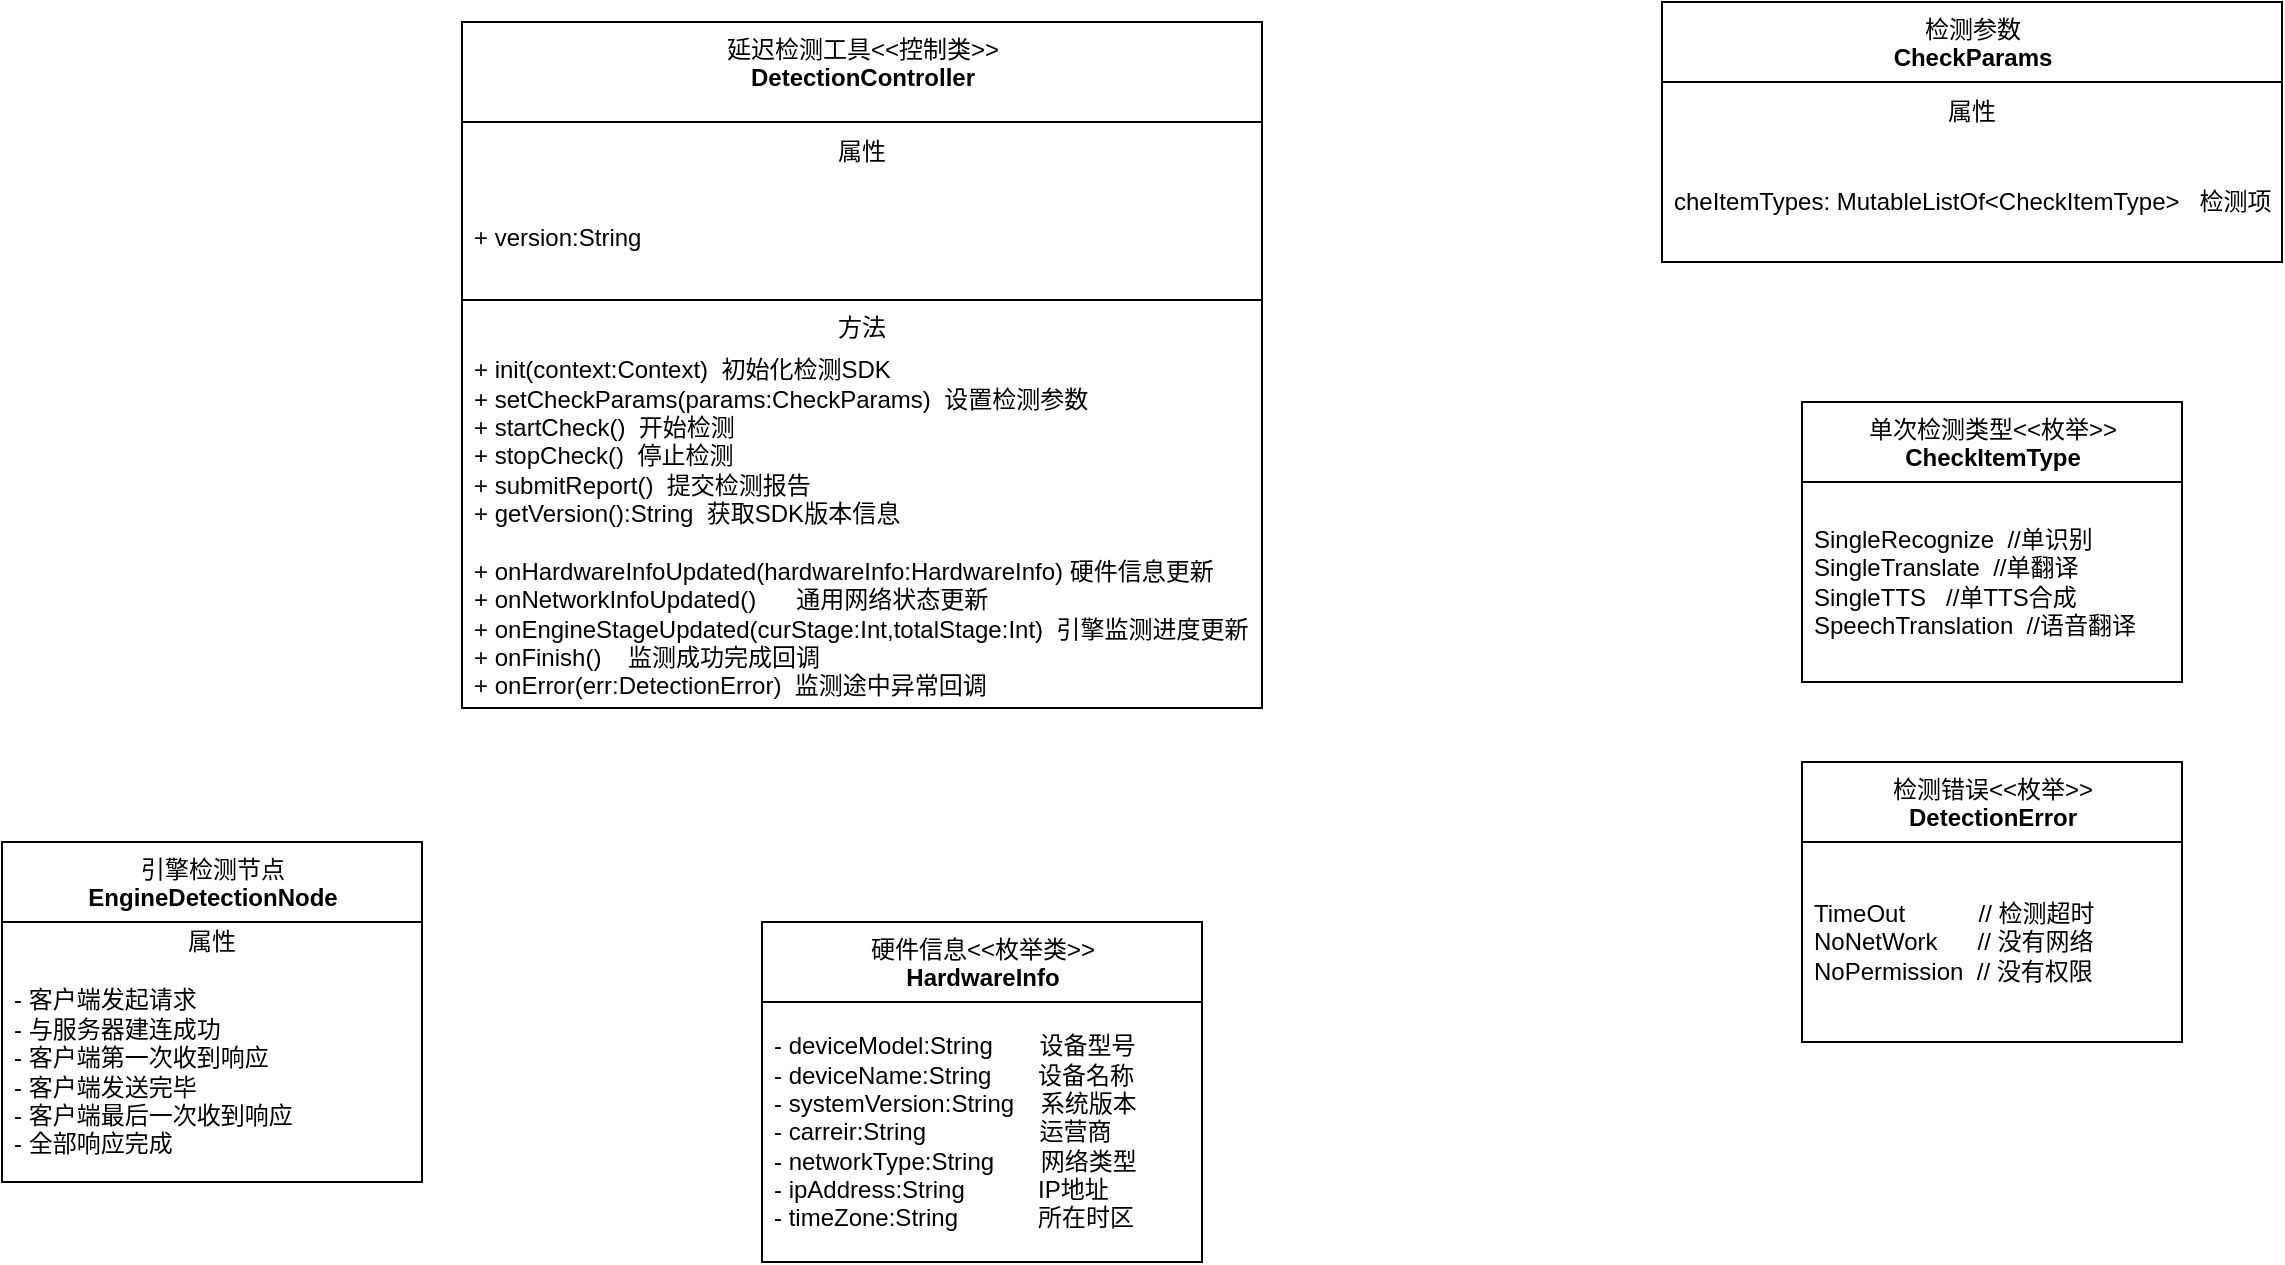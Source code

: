<mxfile>
    <diagram id="C226EM1P9D3wBFUWGkVr" name="第 1 页">
        <mxGraphModel dx="934" dy="680" grid="1" gridSize="10" guides="1" tooltips="1" connect="1" arrows="1" fold="1" page="1" pageScale="1" pageWidth="4681" pageHeight="3300" math="0" shadow="0">
            <root>
                <mxCell id="0"/>
                <mxCell id="1" parent="0"/>
                <mxCell id="2" value="延迟检测工具&amp;lt;&amp;lt;控制类&amp;gt;&amp;gt;&lt;br&gt;&lt;b&gt;DetectionController&lt;/b&gt;" style="swimlane;fontStyle=0;align=center;verticalAlign=top;childLayout=stackLayout;horizontal=1;startSize=50;horizontalStack=0;resizeParent=1;resizeParentMax=0;resizeLast=0;collapsible=0;marginBottom=0;html=1;" vertex="1" parent="1">
                    <mxGeometry x="1700" y="1940" width="400" height="343" as="geometry"/>
                </mxCell>
                <mxCell id="3" value="属性" style="text;html=1;strokeColor=none;fillColor=none;align=center;verticalAlign=middle;spacingLeft=4;spacingRight=4;overflow=hidden;rotatable=0;points=[[0,0.5],[1,0.5]];portConstraint=eastwest;" vertex="1" parent="2">
                    <mxGeometry y="50" width="400" height="30" as="geometry"/>
                </mxCell>
                <mxCell id="4" value="+ version:String" style="text;html=1;strokeColor=none;fillColor=none;align=left;verticalAlign=middle;spacingLeft=4;spacingRight=4;overflow=hidden;rotatable=0;points=[[0,0.5],[1,0.5]];portConstraint=eastwest;" vertex="1" parent="2">
                    <mxGeometry y="80" width="400" height="55" as="geometry"/>
                </mxCell>
                <mxCell id="7" value="" style="line;strokeWidth=1;fillColor=none;align=left;verticalAlign=middle;spacingTop=-1;spacingLeft=3;spacingRight=3;rotatable=0;labelPosition=right;points=[];portConstraint=eastwest;" vertex="1" parent="2">
                    <mxGeometry y="135" width="400" height="8" as="geometry"/>
                </mxCell>
                <mxCell id="8" value="方法" style="text;html=1;strokeColor=none;fillColor=none;align=center;verticalAlign=middle;spacingLeft=4;spacingRight=4;overflow=hidden;rotatable=0;points=[[0,0.5],[1,0.5]];portConstraint=eastwest;" vertex="1" parent="2">
                    <mxGeometry y="143" width="400" height="20" as="geometry"/>
                </mxCell>
                <mxCell id="9" value="+ init(context:Context)&amp;nbsp; 初始化检测SDK&lt;br&gt;+ setCheckParams(params:CheckParams)&amp;nbsp; 设置检测参数&lt;br&gt;+ startCheck()&amp;nbsp; 开始检测&lt;br&gt;+ stopCheck()&amp;nbsp; 停止检测&lt;br&gt;+ submitReport()&amp;nbsp; 提交检测报告&lt;br&gt;+ getVersion():String&amp;nbsp; 获取SDK版本信息&lt;br&gt;&lt;br&gt;+ onHardwareInfoUpdated(hardwareInfo:HardwareInfo) 硬件信息更新&lt;br&gt;+ onNetworkInfoUpdated()&amp;nbsp; &amp;nbsp; &amp;nbsp; 通用网络状态更新&lt;br&gt;+ onEngineStageUpdated(curStage:Int,totalStage:Int)&amp;nbsp; 引擎监测进度更新&lt;br&gt;+ onFinish()&amp;nbsp; &amp;nbsp; 监测成功完成回调&lt;br&gt;+ onError(err:DetectionError)&amp;nbsp; 监测途中异常回调" style="text;html=1;strokeColor=none;fillColor=none;align=left;verticalAlign=middle;spacingLeft=4;spacingRight=4;overflow=hidden;rotatable=0;points=[[0,0.5],[1,0.5]];portConstraint=eastwest;" vertex="1" parent="2">
                    <mxGeometry y="163" width="400" height="180" as="geometry"/>
                </mxCell>
                <mxCell id="10" value="单次检测类型&amp;lt;&amp;lt;枚举&amp;gt;&amp;gt;&lt;br&gt;&lt;b&gt;CheckItemType&lt;/b&gt;" style="swimlane;fontStyle=0;align=center;verticalAlign=top;childLayout=stackLayout;horizontal=1;startSize=40;horizontalStack=0;resizeParent=1;resizeParentMax=0;resizeLast=0;collapsible=0;marginBottom=0;html=1;" vertex="1" parent="1">
                    <mxGeometry x="2370" y="2130" width="190" height="140" as="geometry"/>
                </mxCell>
                <mxCell id="11" value="SingleRecognize&amp;nbsp; //单识别&lt;br&gt;SingleTranslate&amp;nbsp; //单翻译&lt;br&gt;SingleTTS&amp;nbsp; &amp;nbsp;//单TTS合成&lt;br&gt;SpeechTranslation&amp;nbsp; //语音翻译" style="text;html=1;strokeColor=none;fillColor=none;align=left;verticalAlign=middle;spacingLeft=4;spacingRight=4;overflow=hidden;rotatable=0;points=[[0,0.5],[1,0.5]];portConstraint=eastwest;" vertex="1" parent="10">
                    <mxGeometry y="40" width="190" height="100" as="geometry"/>
                </mxCell>
                <mxCell id="18" value="引擎检测节点&lt;br&gt;&lt;b&gt;EngineDetectionNode&lt;/b&gt;" style="swimlane;fontStyle=0;align=center;verticalAlign=top;childLayout=stackLayout;horizontal=1;startSize=40;horizontalStack=0;resizeParent=1;resizeParentMax=0;resizeLast=0;collapsible=0;marginBottom=0;html=1;" vertex="1" parent="1">
                    <mxGeometry x="1470" y="2350" width="210" height="170" as="geometry"/>
                </mxCell>
                <mxCell id="19" value="属性" style="text;html=1;strokeColor=none;fillColor=none;align=center;verticalAlign=middle;spacingLeft=4;spacingRight=4;overflow=hidden;rotatable=0;points=[[0,0.5],[1,0.5]];portConstraint=eastwest;" vertex="1" parent="18">
                    <mxGeometry y="40" width="210" height="20" as="geometry"/>
                </mxCell>
                <mxCell id="20" value="- 客户端发起请求&lt;br&gt;- 与服务器建连成功&lt;br&gt;- 客户端第一次收到响应&lt;br&gt;- 客户端发送完毕&lt;br&gt;- 客户端最后一次收到响应&lt;br&gt;- 全部响应完成" style="text;html=1;strokeColor=none;fillColor=none;align=left;verticalAlign=middle;spacingLeft=4;spacingRight=4;overflow=hidden;rotatable=0;points=[[0,0.5],[1,0.5]];portConstraint=eastwest;" vertex="1" parent="18">
                    <mxGeometry y="60" width="210" height="110" as="geometry"/>
                </mxCell>
                <mxCell id="26" value="检测参数&lt;br&gt;&lt;b&gt;CheckParams&lt;/b&gt;" style="swimlane;fontStyle=0;align=center;verticalAlign=top;childLayout=stackLayout;horizontal=1;startSize=40;horizontalStack=0;resizeParent=1;resizeParentMax=0;resizeLast=0;collapsible=0;marginBottom=0;html=1;" vertex="1" parent="1">
                    <mxGeometry x="2300" y="1930" width="310" height="130" as="geometry"/>
                </mxCell>
                <mxCell id="28" value="属性" style="text;html=1;strokeColor=none;fillColor=none;align=center;verticalAlign=middle;spacingLeft=4;spacingRight=4;overflow=hidden;rotatable=0;points=[[0,0.5],[1,0.5]];portConstraint=eastwest;" vertex="1" parent="26">
                    <mxGeometry y="40" width="310" height="30" as="geometry"/>
                </mxCell>
                <mxCell id="27" value="cheItemTypes: MutableListOf&amp;lt;CheckItemType&amp;gt;&amp;nbsp; &amp;nbsp;检测项" style="text;html=1;strokeColor=none;fillColor=none;align=left;verticalAlign=middle;spacingLeft=4;spacingRight=4;overflow=hidden;rotatable=0;points=[[0,0.5],[1,0.5]];portConstraint=eastwest;" vertex="1" parent="26">
                    <mxGeometry y="70" width="310" height="60" as="geometry"/>
                </mxCell>
                <mxCell id="31" value="检测错误&amp;lt;&amp;lt;枚举&amp;gt;&amp;gt;&lt;br&gt;&lt;b&gt;DetectionError&lt;/b&gt;" style="swimlane;fontStyle=0;align=center;verticalAlign=top;childLayout=stackLayout;horizontal=1;startSize=40;horizontalStack=0;resizeParent=1;resizeParentMax=0;resizeLast=0;collapsible=0;marginBottom=0;html=1;" vertex="1" parent="1">
                    <mxGeometry x="2370" y="2310" width="190" height="140" as="geometry"/>
                </mxCell>
                <mxCell id="32" value="TimeOut&amp;nbsp; &amp;nbsp; &amp;nbsp; &amp;nbsp; &amp;nbsp; &amp;nbsp;// 检测超时&lt;br&gt;NoNetWork&amp;nbsp; &amp;nbsp; &amp;nbsp; // 没有网络&lt;br&gt;NoPermission&amp;nbsp; // 没有权限" style="text;html=1;strokeColor=none;fillColor=none;align=left;verticalAlign=middle;spacingLeft=4;spacingRight=4;overflow=hidden;rotatable=0;points=[[0,0.5],[1,0.5]];portConstraint=eastwest;" vertex="1" parent="31">
                    <mxGeometry y="40" width="190" height="100" as="geometry"/>
                </mxCell>
                <mxCell id="34" value="硬件信息&amp;lt;&amp;lt;枚举类&amp;gt;&amp;gt;&lt;br&gt;&lt;b&gt;HardwareInfo&lt;/b&gt;" style="swimlane;fontStyle=0;align=center;verticalAlign=top;childLayout=stackLayout;horizontal=1;startSize=40;horizontalStack=0;resizeParent=1;resizeParentMax=0;resizeLast=0;collapsible=0;marginBottom=0;html=1;" vertex="1" parent="1">
                    <mxGeometry x="1850" y="2390" width="220" height="170" as="geometry"/>
                </mxCell>
                <mxCell id="37" value="- deviceModel:String&amp;nbsp; &amp;nbsp; &amp;nbsp; &amp;nbsp;设备型号&lt;br&gt;- deviceName:String&amp;nbsp; &amp;nbsp; &amp;nbsp; &amp;nbsp;设备名称&lt;br&gt;- systemVersion:String&amp;nbsp; &amp;nbsp; 系统版本&lt;br&gt;- carreir:String&amp;nbsp; &amp;nbsp; &amp;nbsp; &amp;nbsp; &amp;nbsp; &amp;nbsp; &amp;nbsp; &amp;nbsp; &amp;nbsp;运营商&lt;br&gt;- networkType:String&amp;nbsp; &amp;nbsp; &amp;nbsp; &amp;nbsp;网络类型&lt;br&gt;- ipAddress:String&amp;nbsp; &amp;nbsp; &amp;nbsp; &amp;nbsp; &amp;nbsp; &amp;nbsp;IP地址&lt;br&gt;- timeZone:String&amp;nbsp; &amp;nbsp; &amp;nbsp; &amp;nbsp; &amp;nbsp; &amp;nbsp; 所在时区" style="text;html=1;strokeColor=none;fillColor=none;align=left;verticalAlign=middle;spacingLeft=4;spacingRight=4;overflow=hidden;rotatable=0;points=[[0,0.5],[1,0.5]];portConstraint=eastwest;" vertex="1" parent="34">
                    <mxGeometry y="40" width="220" height="130" as="geometry"/>
                </mxCell>
            </root>
        </mxGraphModel>
    </diagram>
</mxfile>
